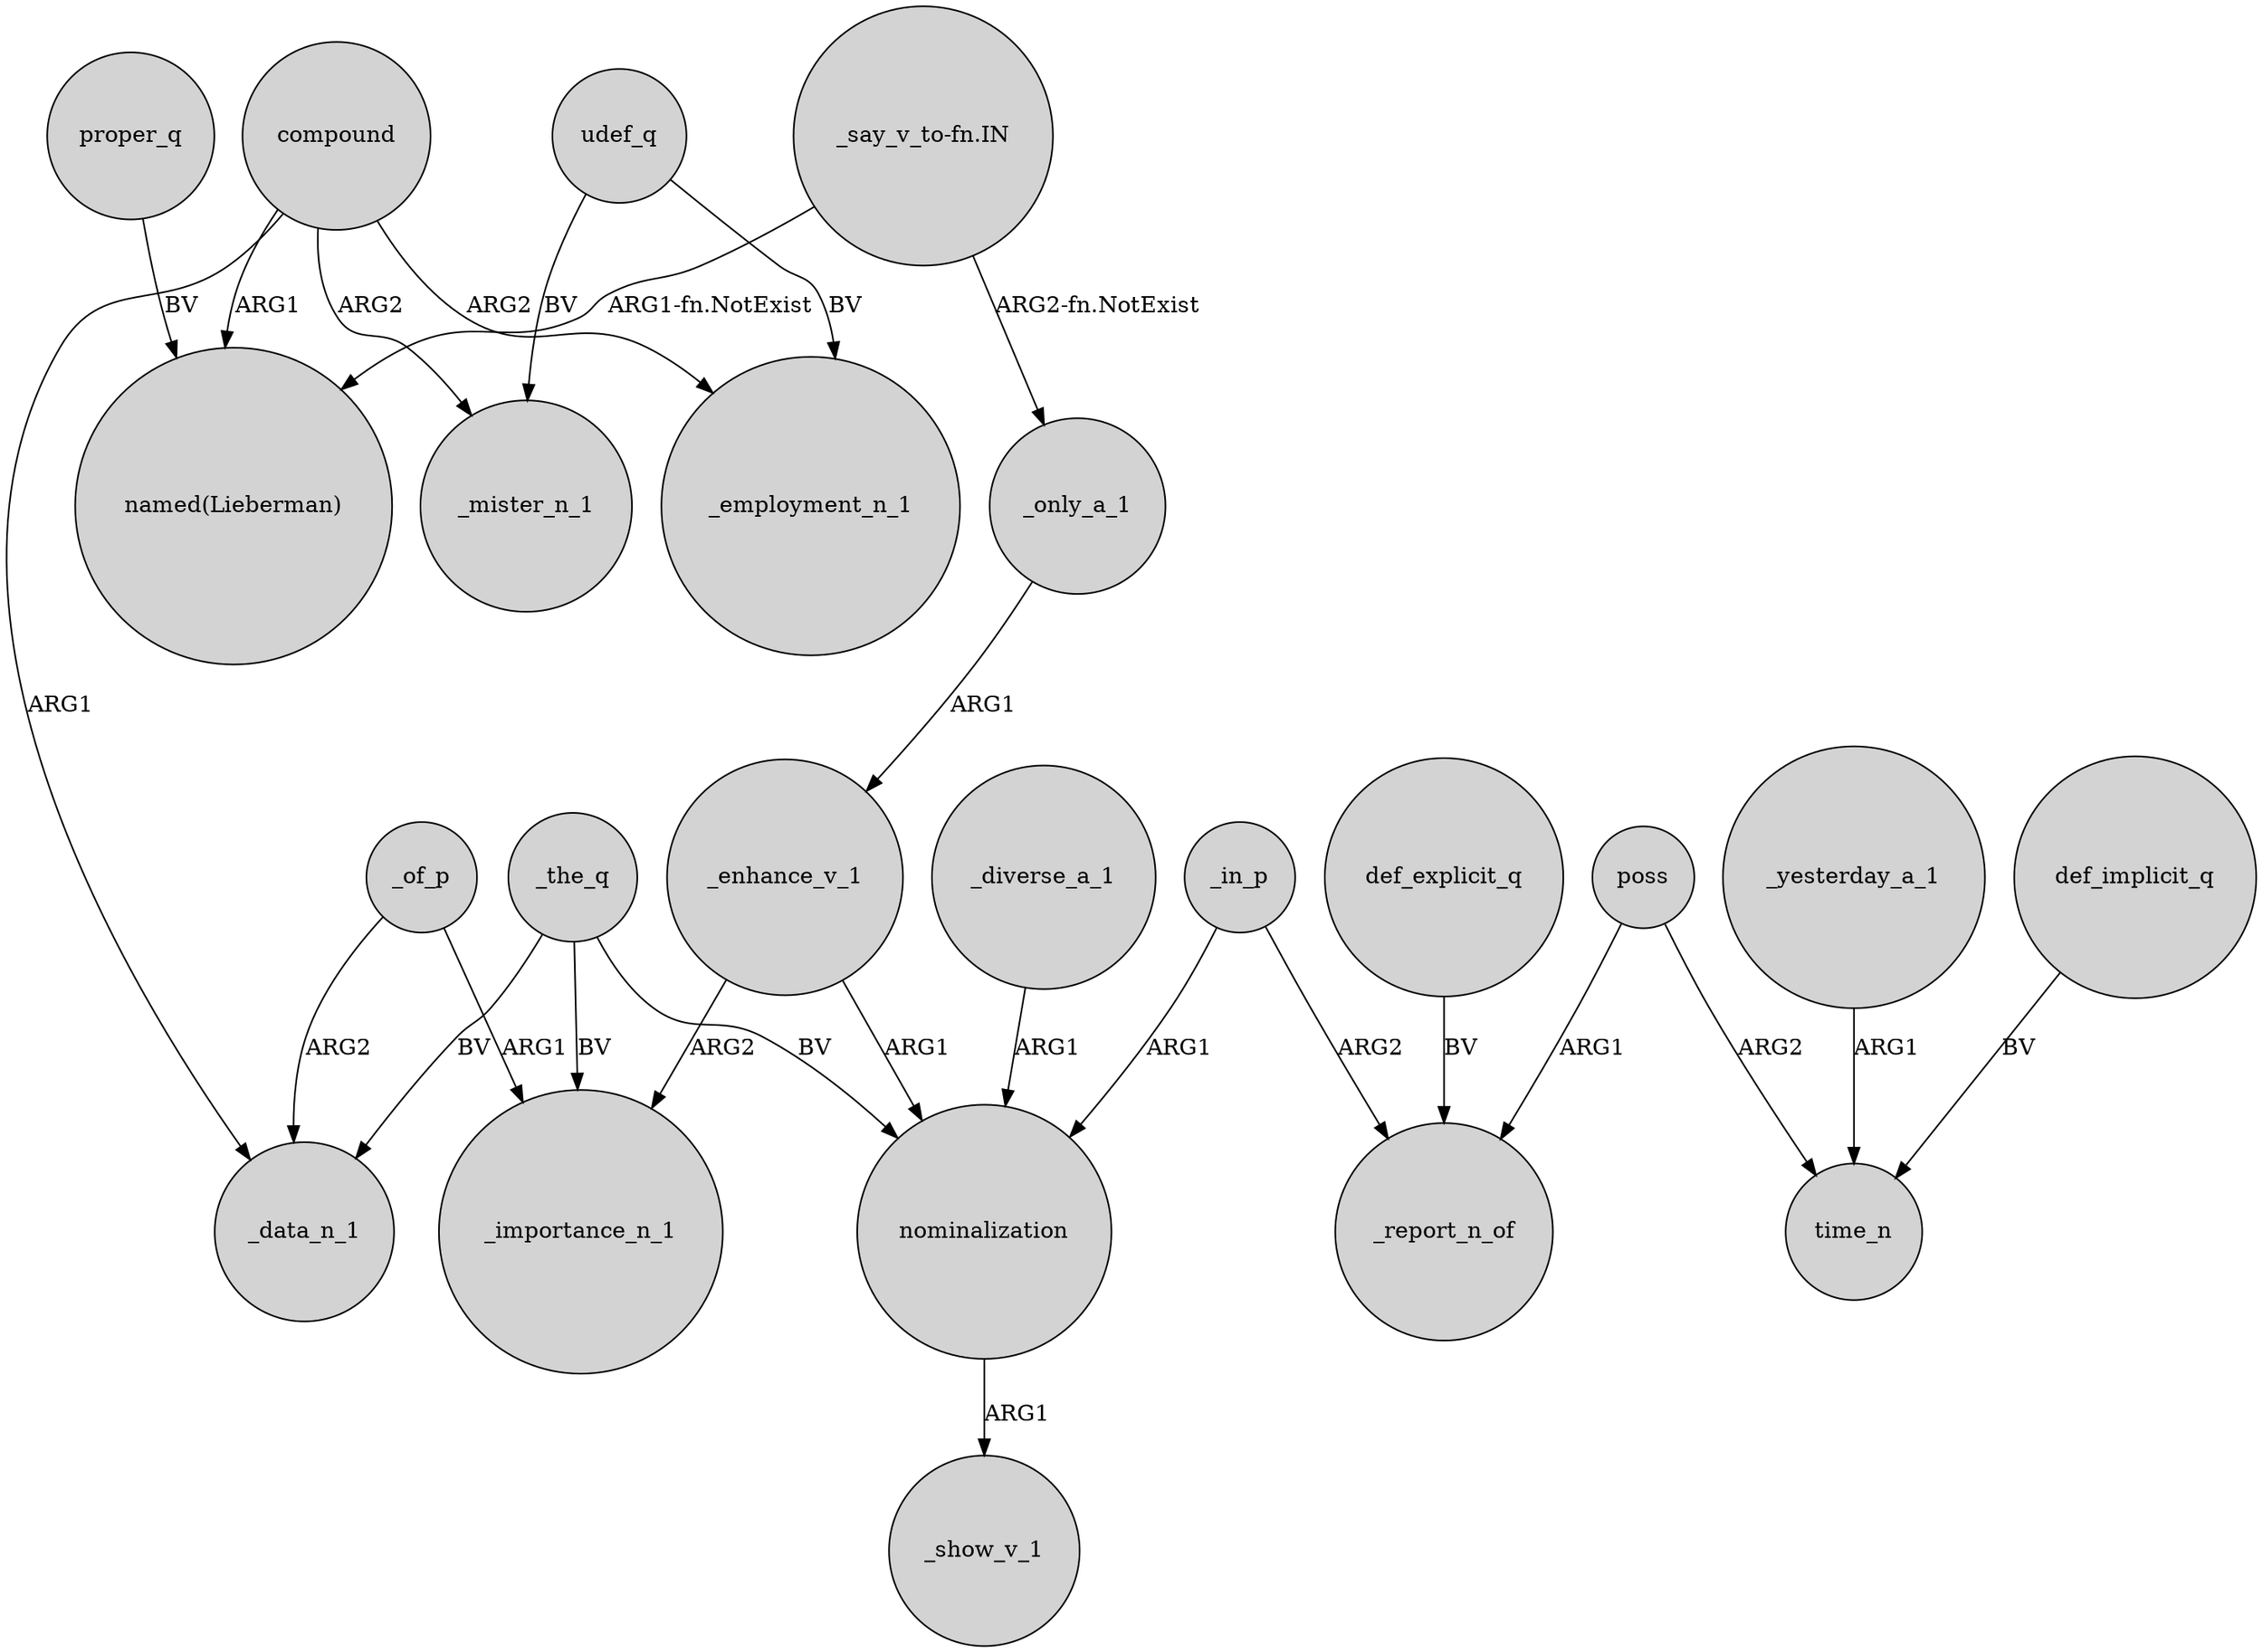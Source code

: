 digraph {
	node [shape=circle style=filled]
	_of_p -> _importance_n_1 [label=ARG1]
	_yesterday_a_1 -> time_n [label=ARG1]
	udef_q -> _employment_n_1 [label=BV]
	poss -> _report_n_of [label=ARG1]
	_the_q -> nominalization [label=BV]
	_in_p -> _report_n_of [label=ARG2]
	nominalization -> _show_v_1 [label=ARG1]
	compound -> _mister_n_1 [label=ARG2]
	_enhance_v_1 -> nominalization [label=ARG1]
	_enhance_v_1 -> _importance_n_1 [label=ARG2]
	udef_q -> _mister_n_1 [label=BV]
	_the_q -> _data_n_1 [label=BV]
	poss -> time_n [label=ARG2]
	_of_p -> _data_n_1 [label=ARG2]
	compound -> _data_n_1 [label=ARG1]
	proper_q -> "named(Lieberman)" [label=BV]
	compound -> "named(Lieberman)" [label=ARG1]
	_in_p -> nominalization [label=ARG1]
	"_say_v_to-fn.IN" -> "named(Lieberman)" [label="ARG1-fn.NotExist"]
	def_explicit_q -> _report_n_of [label=BV]
	compound -> _employment_n_1 [label=ARG2]
	_the_q -> _importance_n_1 [label=BV]
	"_say_v_to-fn.IN" -> _only_a_1 [label="ARG2-fn.NotExist"]
	_diverse_a_1 -> nominalization [label=ARG1]
	_only_a_1 -> _enhance_v_1 [label=ARG1]
	def_implicit_q -> time_n [label=BV]
}
